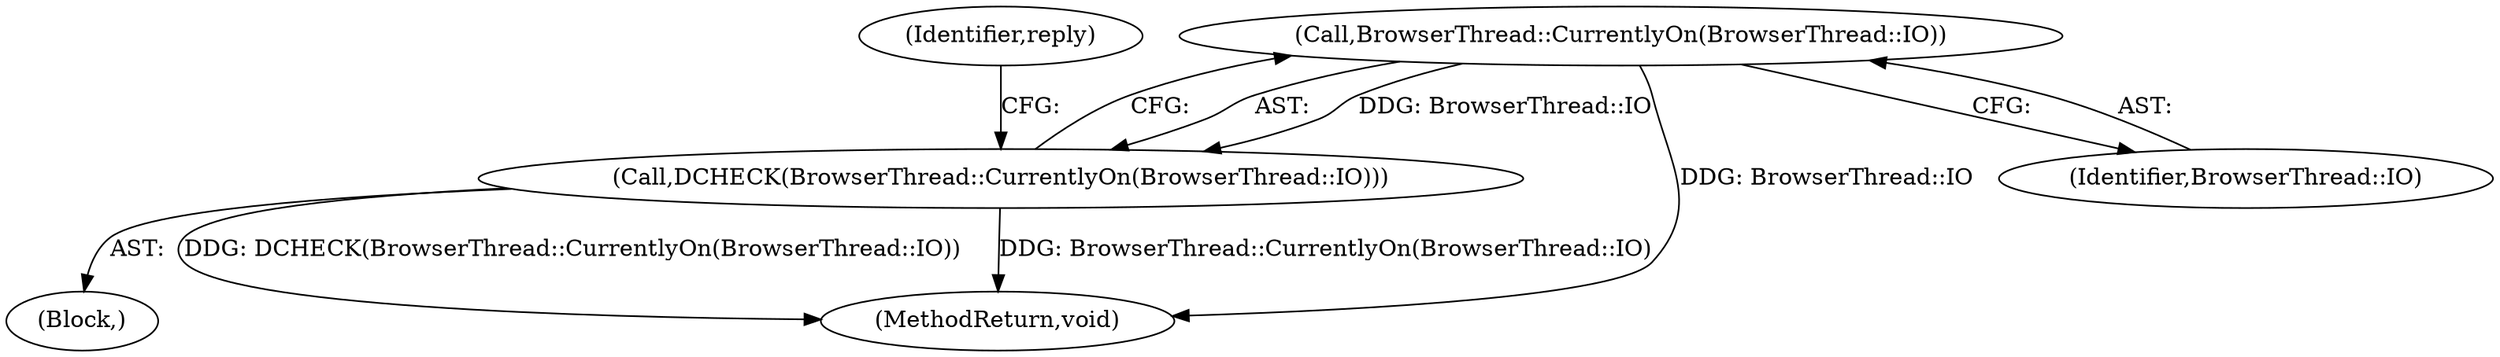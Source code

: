 digraph "0_Chrome_cd0bd79d6ebdb72183e6f0833673464cc10b3600_8@API" {
"1000106" [label="(Call,BrowserThread::CurrentlyOn(BrowserThread::IO))"];
"1000105" [label="(Call,DCHECK(BrowserThread::CurrentlyOn(BrowserThread::IO)))"];
"1000107" [label="(Identifier,BrowserThread::IO)"];
"1000104" [label="(Block,)"];
"1000105" [label="(Call,DCHECK(BrowserThread::CurrentlyOn(BrowserThread::IO)))"];
"1000115" [label="(MethodReturn,void)"];
"1000109" [label="(Identifier,reply)"];
"1000106" [label="(Call,BrowserThread::CurrentlyOn(BrowserThread::IO))"];
"1000106" -> "1000105"  [label="AST: "];
"1000106" -> "1000107"  [label="CFG: "];
"1000107" -> "1000106"  [label="AST: "];
"1000105" -> "1000106"  [label="CFG: "];
"1000106" -> "1000115"  [label="DDG: BrowserThread::IO"];
"1000106" -> "1000105"  [label="DDG: BrowserThread::IO"];
"1000105" -> "1000104"  [label="AST: "];
"1000109" -> "1000105"  [label="CFG: "];
"1000105" -> "1000115"  [label="DDG: DCHECK(BrowserThread::CurrentlyOn(BrowserThread::IO))"];
"1000105" -> "1000115"  [label="DDG: BrowserThread::CurrentlyOn(BrowserThread::IO)"];
}
